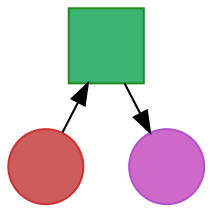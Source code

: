 digraph G {
    graph [bgcolor="transparent", nodesep=".3", ranksep=".3"];
    rankdir=TB
    node[shape=square, style=filled]
    t [label="", color="forestgreen", fillcolor="mediumseagreen"]
    node[shape=circle, style=filled]
    l [label="", color="brown3", fillcolor="indianred"]
    r [label="", color="mediumorchid3", fillcolor="orchid3"]
    {rank=same r, l}
    t -> l [dir = back];
    t -> r
}

